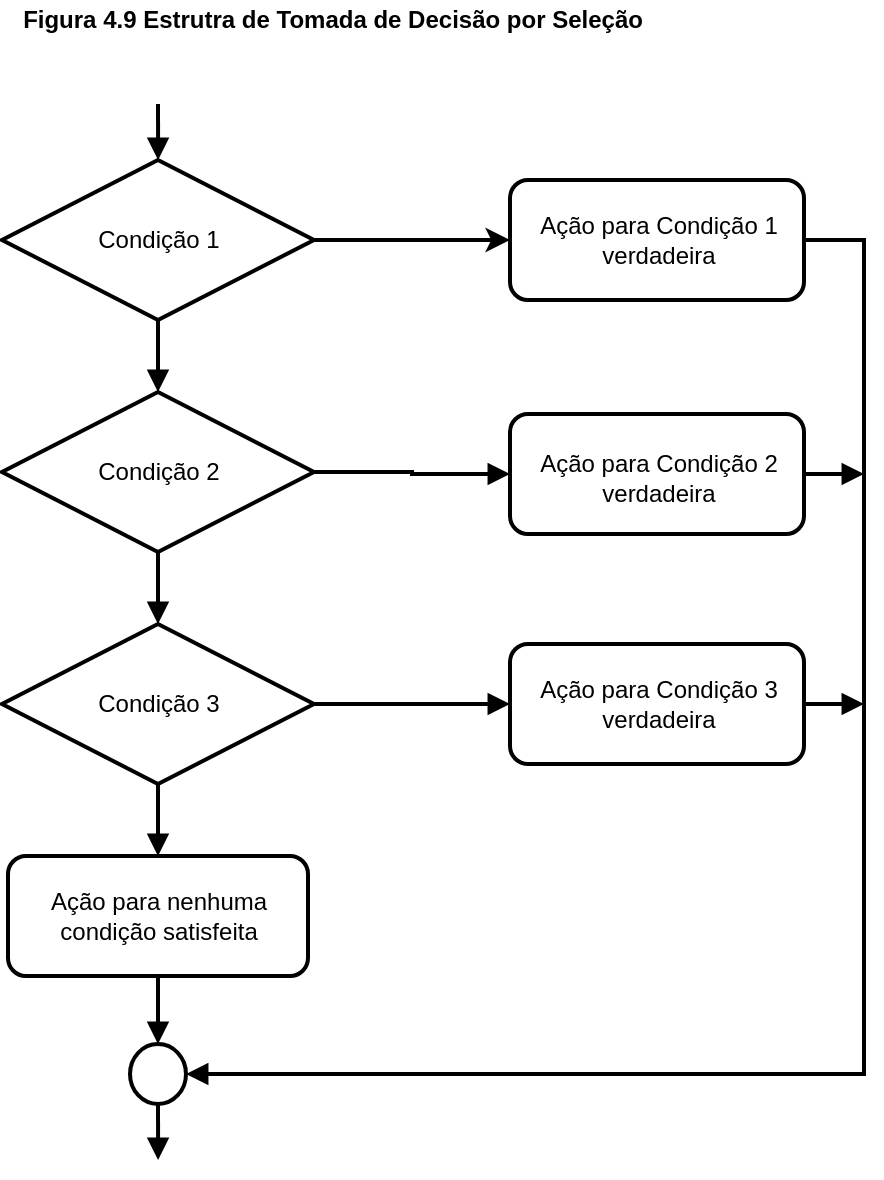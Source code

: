 <mxfile version="16.5.1" type="device"><diagram id="2oHdRuXRp8ZYX1BzUWh8" name="Página-1"><mxGraphModel dx="1042" dy="675" grid="1" gridSize="10" guides="1" tooltips="1" connect="1" arrows="1" fold="1" page="1" pageScale="1" pageWidth="827" pageHeight="1169" math="0" shadow="0"><root><mxCell id="0"/><mxCell id="1" parent="0"/><mxCell id="1gP038qCsAqXI-Rydccc-1" value="&lt;b&gt;Figura 4.9 Estrutra de Tomada de Decisão por Seleção&lt;/b&gt;" style="text;html=1;align=center;verticalAlign=middle;resizable=0;points=[];autosize=1;strokeColor=none;fillColor=none;" vertex="1" parent="1"><mxGeometry x="229" y="20" width="330" height="20" as="geometry"/></mxCell><mxCell id="1gP038qCsAqXI-Rydccc-9" value="" style="edgeStyle=orthogonalEdgeStyle;rounded=0;orthogonalLoop=1;jettySize=auto;html=1;strokeWidth=2;" edge="1" parent="1" source="1gP038qCsAqXI-Rydccc-3" target="1gP038qCsAqXI-Rydccc-8"><mxGeometry relative="1" as="geometry"/></mxCell><mxCell id="1gP038qCsAqXI-Rydccc-15" value="" style="edgeStyle=orthogonalEdgeStyle;rounded=0;orthogonalLoop=1;jettySize=auto;html=1;endArrow=block;endFill=1;strokeWidth=2;" edge="1" parent="1" source="1gP038qCsAqXI-Rydccc-3" target="1gP038qCsAqXI-Rydccc-14"><mxGeometry relative="1" as="geometry"/></mxCell><mxCell id="1gP038qCsAqXI-Rydccc-3" value="" style="strokeWidth=2;html=1;shape=mxgraph.flowchart.decision;whiteSpace=wrap;" vertex="1" parent="1"><mxGeometry x="229" y="100" width="156" height="80" as="geometry"/></mxCell><mxCell id="1gP038qCsAqXI-Rydccc-28" style="edgeStyle=orthogonalEdgeStyle;rounded=0;orthogonalLoop=1;jettySize=auto;html=1;fontFamily=Helvetica;fontSize=12;fontColor=default;endArrow=block;endFill=1;strokeWidth=2;exitX=1;exitY=0.5;exitDx=0;exitDy=0;entryX=1;entryY=0.5;entryDx=0;entryDy=0;" edge="1" parent="1" source="1gP038qCsAqXI-Rydccc-8" target="1gP038qCsAqXI-Rydccc-25"><mxGeometry relative="1" as="geometry"><mxPoint x="603" y="100.027" as="sourcePoint"/><mxPoint x="321" y="646" as="targetPoint"/><Array as="points"><mxPoint x="660" y="140"/><mxPoint x="660" y="557"/></Array></mxGeometry></mxCell><mxCell id="1gP038qCsAqXI-Rydccc-8" value="" style="rounded=1;whiteSpace=wrap;html=1;strokeWidth=2;" vertex="1" parent="1"><mxGeometry x="483" y="110" width="147" height="60" as="geometry"/></mxCell><mxCell id="1gP038qCsAqXI-Rydccc-18" value="" style="edgeStyle=orthogonalEdgeStyle;rounded=0;orthogonalLoop=1;jettySize=auto;html=1;endArrow=block;endFill=1;strokeWidth=2;" edge="1" parent="1" source="1gP038qCsAqXI-Rydccc-14" target="1gP038qCsAqXI-Rydccc-17"><mxGeometry relative="1" as="geometry"/></mxCell><mxCell id="1gP038qCsAqXI-Rydccc-20" value="" style="edgeStyle=orthogonalEdgeStyle;rounded=0;orthogonalLoop=1;jettySize=auto;html=1;endArrow=block;endFill=1;strokeWidth=2;" edge="1" parent="1" source="1gP038qCsAqXI-Rydccc-14" target="1gP038qCsAqXI-Rydccc-19"><mxGeometry relative="1" as="geometry"/></mxCell><mxCell id="1gP038qCsAqXI-Rydccc-14" value="" style="strokeWidth=2;html=1;shape=mxgraph.flowchart.decision;whiteSpace=wrap;" vertex="1" parent="1"><mxGeometry x="229" y="216" width="156" height="80" as="geometry"/></mxCell><mxCell id="1gP038qCsAqXI-Rydccc-39" style="edgeStyle=orthogonalEdgeStyle;rounded=0;orthogonalLoop=1;jettySize=auto;html=1;exitX=1;exitY=0.5;exitDx=0;exitDy=0;fontFamily=Helvetica;fontSize=12;fontColor=default;endArrow=block;endFill=1;strokeWidth=2;" edge="1" parent="1" source="1gP038qCsAqXI-Rydccc-17"><mxGeometry relative="1" as="geometry"><mxPoint x="660.0" y="257.308" as="targetPoint"/></mxGeometry></mxCell><mxCell id="1gP038qCsAqXI-Rydccc-17" value="" style="whiteSpace=wrap;html=1;strokeWidth=2;rounded=1;" vertex="1" parent="1"><mxGeometry x="483" y="227" width="147" height="60" as="geometry"/></mxCell><mxCell id="1gP038qCsAqXI-Rydccc-22" value="" style="edgeStyle=orthogonalEdgeStyle;rounded=0;orthogonalLoop=1;jettySize=auto;html=1;endArrow=block;endFill=1;strokeWidth=2;" edge="1" parent="1" source="1gP038qCsAqXI-Rydccc-19" target="1gP038qCsAqXI-Rydccc-21"><mxGeometry relative="1" as="geometry"/></mxCell><mxCell id="1gP038qCsAqXI-Rydccc-24" value="" style="edgeStyle=orthogonalEdgeStyle;rounded=0;orthogonalLoop=1;jettySize=auto;html=1;endArrow=block;endFill=1;strokeWidth=2;" edge="1" parent="1" source="1gP038qCsAqXI-Rydccc-19" target="1gP038qCsAqXI-Rydccc-23"><mxGeometry relative="1" as="geometry"/></mxCell><mxCell id="1gP038qCsAqXI-Rydccc-19" value="" style="strokeWidth=2;html=1;shape=mxgraph.flowchart.decision;whiteSpace=wrap;" vertex="1" parent="1"><mxGeometry x="229" y="332" width="156" height="80" as="geometry"/></mxCell><mxCell id="1gP038qCsAqXI-Rydccc-40" style="edgeStyle=orthogonalEdgeStyle;rounded=0;orthogonalLoop=1;jettySize=auto;html=1;exitX=1;exitY=0.5;exitDx=0;exitDy=0;fontFamily=Helvetica;fontSize=12;fontColor=default;endArrow=block;endFill=1;strokeWidth=2;" edge="1" parent="1" source="1gP038qCsAqXI-Rydccc-21"><mxGeometry relative="1" as="geometry"><mxPoint x="660.0" y="371.923" as="targetPoint"/></mxGeometry></mxCell><mxCell id="1gP038qCsAqXI-Rydccc-21" value="" style="whiteSpace=wrap;html=1;strokeWidth=2;rounded=1;" vertex="1" parent="1"><mxGeometry x="483" y="342" width="147" height="60" as="geometry"/></mxCell><mxCell id="1gP038qCsAqXI-Rydccc-26" value="" style="edgeStyle=orthogonalEdgeStyle;rounded=0;orthogonalLoop=1;jettySize=auto;html=1;endArrow=block;endFill=1;strokeWidth=2;" edge="1" parent="1" source="1gP038qCsAqXI-Rydccc-23" target="1gP038qCsAqXI-Rydccc-25"><mxGeometry relative="1" as="geometry"/></mxCell><mxCell id="1gP038qCsAqXI-Rydccc-23" value="" style="whiteSpace=wrap;html=1;strokeWidth=2;rounded=1;" vertex="1" parent="1"><mxGeometry x="232" y="448" width="150" height="60" as="geometry"/></mxCell><mxCell id="1gP038qCsAqXI-Rydccc-33" style="edgeStyle=orthogonalEdgeStyle;rounded=0;orthogonalLoop=1;jettySize=auto;html=1;exitX=0.5;exitY=1;exitDx=0;exitDy=0;fontFamily=Helvetica;fontSize=12;fontColor=default;endArrow=block;endFill=1;strokeWidth=2;" edge="1" parent="1" source="1gP038qCsAqXI-Rydccc-25"><mxGeometry relative="1" as="geometry"><mxPoint x="307.054" y="600" as="targetPoint"/></mxGeometry></mxCell><mxCell id="1gP038qCsAqXI-Rydccc-25" value="" style="ellipse;whiteSpace=wrap;html=1;strokeWidth=2;rounded=1;" vertex="1" parent="1"><mxGeometry x="293" y="542" width="28" height="30" as="geometry"/></mxCell><mxCell id="1gP038qCsAqXI-Rydccc-34" style="edgeStyle=orthogonalEdgeStyle;rounded=0;orthogonalLoop=1;jettySize=auto;html=1;exitX=0.5;exitY=1;exitDx=0;exitDy=0;fontFamily=Helvetica;fontSize=12;fontColor=default;endArrow=block;endFill=1;strokeWidth=2;" edge="1" parent="1"><mxGeometry relative="1" as="geometry"><mxPoint x="307.054" y="100" as="targetPoint"/><mxPoint x="307" y="72" as="sourcePoint"/></mxGeometry></mxCell><mxCell id="1gP038qCsAqXI-Rydccc-35" value="Condição 1" style="text;html=1;align=center;verticalAlign=middle;resizable=0;points=[];autosize=1;strokeColor=none;fillColor=none;fontSize=12;fontFamily=Helvetica;fontColor=default;" vertex="1" parent="1"><mxGeometry x="267" y="130" width="80" height="20" as="geometry"/></mxCell><mxCell id="1gP038qCsAqXI-Rydccc-36" value="Condição 2" style="text;html=1;align=center;verticalAlign=middle;resizable=0;points=[];autosize=1;strokeColor=none;fillColor=none;fontSize=12;fontFamily=Helvetica;fontColor=default;" vertex="1" parent="1"><mxGeometry x="267" y="246" width="80" height="20" as="geometry"/></mxCell><mxCell id="1gP038qCsAqXI-Rydccc-37" value="Condição 3" style="text;html=1;align=center;verticalAlign=middle;resizable=0;points=[];autosize=1;strokeColor=none;fillColor=none;fontSize=12;fontFamily=Helvetica;fontColor=default;" vertex="1" parent="1"><mxGeometry x="267" y="362" width="80" height="20" as="geometry"/></mxCell><mxCell id="1gP038qCsAqXI-Rydccc-38" value="Ação para Condição 2&lt;br&gt;verdadeira" style="text;html=1;align=center;verticalAlign=middle;resizable=0;points=[];autosize=1;strokeColor=none;fillColor=none;fontSize=12;fontFamily=Helvetica;fontColor=default;" vertex="1" parent="1"><mxGeometry x="491.5" y="244" width="130" height="30" as="geometry"/></mxCell><mxCell id="1gP038qCsAqXI-Rydccc-41" value="Ação para Condição 1&lt;br&gt;verdadeira" style="text;html=1;align=center;verticalAlign=middle;resizable=0;points=[];autosize=1;strokeColor=none;fillColor=none;fontSize=12;fontFamily=Helvetica;fontColor=default;" vertex="1" parent="1"><mxGeometry x="491.5" y="125" width="130" height="30" as="geometry"/></mxCell><mxCell id="1gP038qCsAqXI-Rydccc-42" value="Ação para Condição 3&lt;br&gt;verdadeira" style="text;html=1;align=center;verticalAlign=middle;resizable=0;points=[];autosize=1;strokeColor=none;fillColor=none;fontSize=12;fontFamily=Helvetica;fontColor=default;" vertex="1" parent="1"><mxGeometry x="491.5" y="357" width="130" height="30" as="geometry"/></mxCell><mxCell id="1gP038qCsAqXI-Rydccc-43" value="Ação para nenhuma&lt;br&gt;condição satisfeita" style="text;html=1;align=center;verticalAlign=middle;resizable=0;points=[];autosize=1;strokeColor=none;fillColor=none;fontSize=12;fontFamily=Helvetica;fontColor=default;" vertex="1" parent="1"><mxGeometry x="247" y="463" width="120" height="30" as="geometry"/></mxCell></root></mxGraphModel></diagram></mxfile>